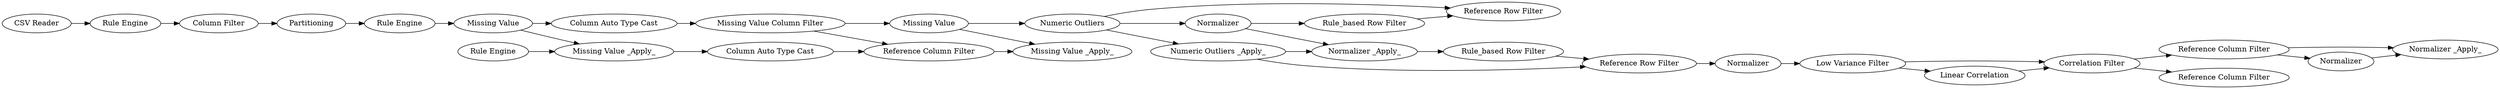 digraph {
	"-5831864005725706633_775" [label="Rule_based Row Filter"]
	"-4145445611482680794_73" [label="Missing Value _Apply_"]
	"-6071038923382594130_84" [label=Normalizer]
	"7726523494280398151_26" [label="Column Filter"]
	"7726523494280398151_56" [label="Normalizer _Apply_"]
	"-5831864005725706633_778" [label="Normalizer _Apply_"]
	"7726523494280398151_24" [label=Partitioning]
	"-4145445611482680794_78" [label="Missing Value"]
	"-6071038923382594130_66" [label="Correlation Filter"]
	"-6071038923382594130_53" [label="Low Variance Filter"]
	"-5831864005725706633_66" [label="Numeric Outliers"]
	"-5831864005725706633_785" [label="Reference Row Filter"]
	"-4145445611482680794_81" [label="Missing Value Column Filter"]
	"-4145445611482680794_72" [label="Reference Column Filter"]
	"-6071038923382594130_76" [label="Linear Correlation"]
	"-5831864005725706633_780" [label="Numeric Outliers _Apply_"]
	"7726523494280398151_23" [label="Rule Engine"]
	"-6071038923382594130_85" [label="Reference Column Filter"]
	"-5831864005725706633_774" [label=Normalizer]
	"-5831864005725706633_786" [label="Reference Row Filter"]
	"-4145445611482680794_63" [label="Rule Engine"]
	"-5852665512734387828_73" [label="CSV Reader"]
	"-4145445611482680794_64" [label="Missing Value _Apply_"]
	"-5831864005725706633_784" [label="Rule_based Row Filter"]
	"7726523494280398151_55" [label=Normalizer]
	"-4145445611482680794_77" [label="Rule Engine"]
	"-4145445611482680794_83" [label="Column Auto Type Cast"]
	"-4145445611482680794_80" [label="Column Auto Type Cast"]
	"-4145445611482680794_82" [label="Missing Value"]
	"-6071038923382594130_74" [label="Reference Column Filter"]
	"-4145445611482680794_80" -> "-4145445611482680794_81"
	"-4145445611482680794_81" -> "-4145445611482680794_72"
	"-4145445611482680794_81" -> "-4145445611482680794_82"
	"-5831864005725706633_66" -> "-5831864005725706633_774"
	"-6071038923382594130_85" -> "7726523494280398151_55"
	"-4145445611482680794_77" -> "-4145445611482680794_78"
	"-5831864005725706633_786" -> "-6071038923382594130_84"
	"-6071038923382594130_53" -> "-6071038923382594130_76"
	"-5831864005725706633_780" -> "-5831864005725706633_778"
	"-6071038923382594130_66" -> "-6071038923382594130_74"
	"-5831864005725706633_775" -> "-5831864005725706633_785"
	"-6071038923382594130_76" -> "-6071038923382594130_66"
	"7726523494280398151_55" -> "7726523494280398151_56"
	"-4145445611482680794_82" -> "-4145445611482680794_73"
	"-5831864005725706633_778" -> "-5831864005725706633_784"
	"-4145445611482680794_83" -> "-4145445611482680794_72"
	"-4145445611482680794_78" -> "-4145445611482680794_80"
	"7726523494280398151_26" -> "7726523494280398151_24"
	"-6071038923382594130_66" -> "-6071038923382594130_85"
	"-5852665512734387828_73" -> "7726523494280398151_23"
	"-5831864005725706633_784" -> "-5831864005725706633_786"
	"-5831864005725706633_774" -> "-5831864005725706633_775"
	"-5831864005725706633_66" -> "-5831864005725706633_785"
	"-6071038923382594130_53" -> "-6071038923382594130_66"
	"-6071038923382594130_85" -> "7726523494280398151_56"
	"-5831864005725706633_774" -> "-5831864005725706633_778"
	"-4145445611482680794_64" -> "-4145445611482680794_83"
	"-4145445611482680794_72" -> "-4145445611482680794_73"
	"-6071038923382594130_84" -> "-6071038923382594130_53"
	"7726523494280398151_24" -> "-4145445611482680794_77"
	"7726523494280398151_23" -> "7726523494280398151_26"
	"-4145445611482680794_78" -> "-4145445611482680794_64"
	"-5831864005725706633_780" -> "-5831864005725706633_786"
	"-4145445611482680794_63" -> "-4145445611482680794_64"
	"-5831864005725706633_66" -> "-5831864005725706633_780"
	"-4145445611482680794_82" -> "-5831864005725706633_66"
	rankdir=LR
}
